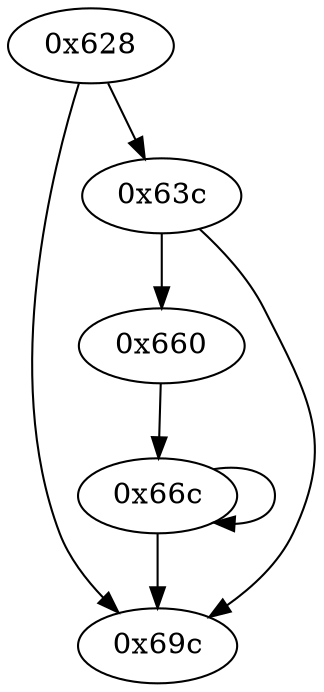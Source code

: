 digraph "" {
	"0x660"	 [opcode="[u'ldr', u'mov', u'add']"];
	"0x66c"	 [opcode="[u'bl', u'ldr', u'smull', u'asr', u'add', u'mul', u'sub', u'add', u'mov', u'bl', u'sub', u'b']"];
	"0x660" -> "0x66c";
	"0x66c" -> "0x66c";
	"0x69c"	 [opcode="[u'mov', u'pop']"];
	"0x66c" -> "0x69c";
	"0x63c"	 [opcode="[u'ldr', u'ldrb', u'ldr', u'add', u'mov', u'bl', u'mov', u'cmp', u'b']"];
	"0x63c" -> "0x660";
	"0x63c" -> "0x69c";
	"0x628"	 [opcode="[u'push', u'add', u'mov', u'cmp', u'b']"];
	"0x628" -> "0x63c";
	"0x628" -> "0x69c";
}
